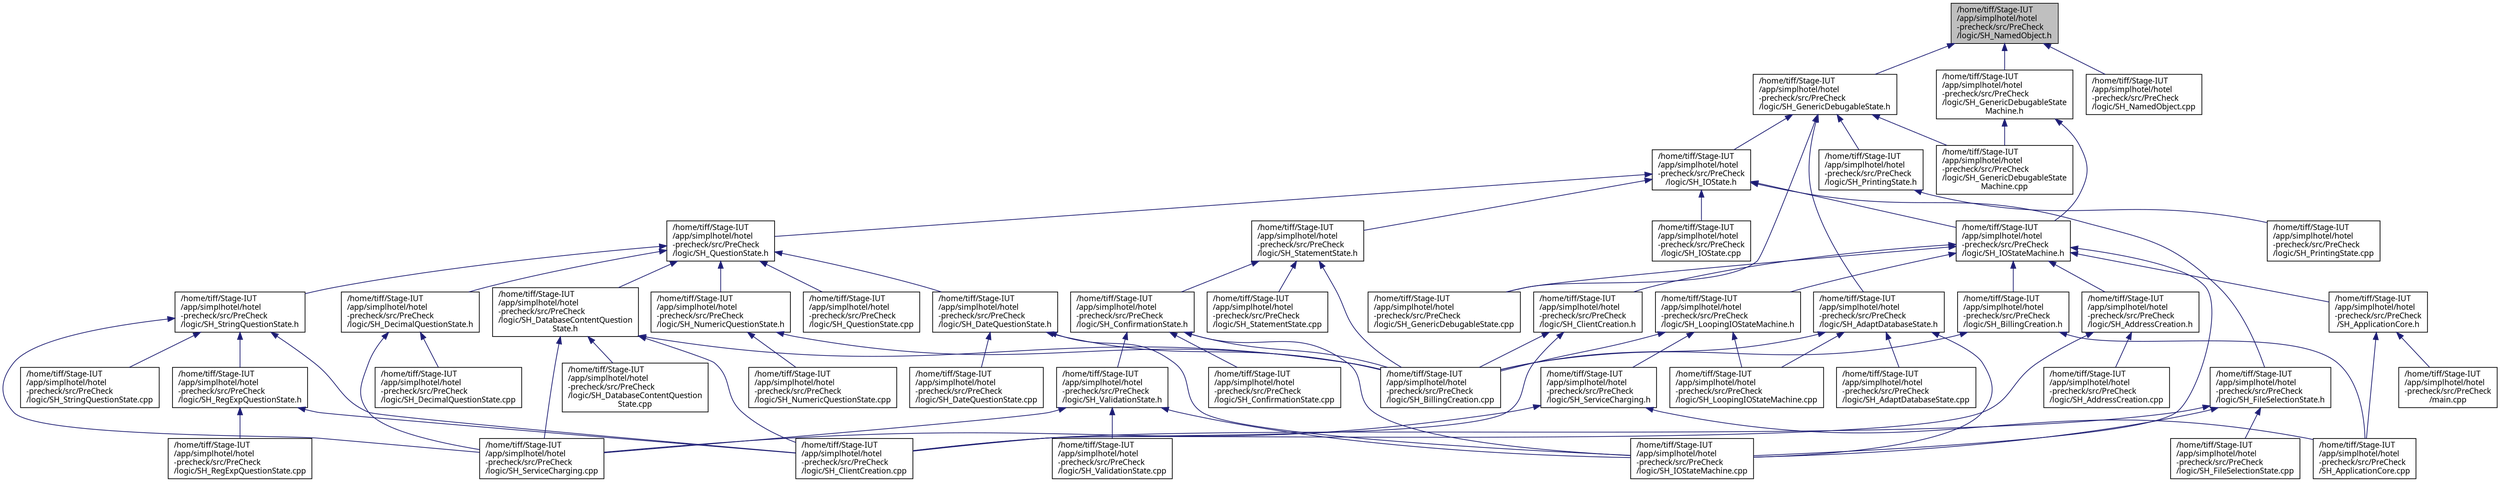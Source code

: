 digraph "/home/tiff/Stage-IUT/app/simplhotel/hotel-precheck/src/PreCheck/logic/SH_NamedObject.h"
{
 // INTERACTIVE_SVG=YES
  bgcolor="transparent";
  edge [fontname="Verdana",fontsize="11",labelfontname="Verdana",labelfontsize="11"];
  node [fontname="Verdana",fontsize="11",shape=record];
  Node1 [label="/home/tiff/Stage-IUT\l/app/simplhotel/hotel\l-precheck/src/PreCheck\l/logic/SH_NamedObject.h",height=0.2,width=0.4,color="black", fillcolor="grey75", style="filled" fontcolor="black"];
  Node1 -> Node2 [dir="back",color="midnightblue",fontsize="11",style="solid",fontname="Verdana"];
  Node2 [label="/home/tiff/Stage-IUT\l/app/simplhotel/hotel\l-precheck/src/PreCheck\l/logic/SH_GenericDebugableState.h",height=0.2,width=0.4,color="black",URL="$SH__GenericDebugableState_8h.html"];
  Node2 -> Node3 [dir="back",color="midnightblue",fontsize="11",style="solid",fontname="Verdana"];
  Node3 [label="/home/tiff/Stage-IUT\l/app/simplhotel/hotel\l-precheck/src/PreCheck\l/logic/SH_AdaptDatabaseState.h",height=0.2,width=0.4,color="black",URL="$SH__AdaptDatabaseState_8h.html"];
  Node3 -> Node4 [dir="back",color="midnightblue",fontsize="11",style="solid",fontname="Verdana"];
  Node4 [label="/home/tiff/Stage-IUT\l/app/simplhotel/hotel\l-precheck/src/PreCheck\l/logic/SH_AdaptDatabaseState.cpp",height=0.2,width=0.4,color="black",URL="$SH__AdaptDatabaseState_8cpp.html"];
  Node3 -> Node5 [dir="back",color="midnightblue",fontsize="11",style="solid",fontname="Verdana"];
  Node5 [label="/home/tiff/Stage-IUT\l/app/simplhotel/hotel\l-precheck/src/PreCheck\l/logic/SH_BillingCreation.cpp",height=0.2,width=0.4,color="black",URL="$SH__BillingCreation_8cpp.html"];
  Node3 -> Node6 [dir="back",color="midnightblue",fontsize="11",style="solid",fontname="Verdana"];
  Node6 [label="/home/tiff/Stage-IUT\l/app/simplhotel/hotel\l-precheck/src/PreCheck\l/logic/SH_IOStateMachine.cpp",height=0.2,width=0.4,color="black",URL="$SH__IOStateMachine_8cpp.html"];
  Node3 -> Node7 [dir="back",color="midnightblue",fontsize="11",style="solid",fontname="Verdana"];
  Node7 [label="/home/tiff/Stage-IUT\l/app/simplhotel/hotel\l-precheck/src/PreCheck\l/logic/SH_LoopingIOStateMachine.cpp",height=0.2,width=0.4,color="black",URL="$SH__LoopingIOStateMachine_8cpp.html"];
  Node2 -> Node8 [dir="back",color="midnightblue",fontsize="11",style="solid",fontname="Verdana"];
  Node8 [label="/home/tiff/Stage-IUT\l/app/simplhotel/hotel\l-precheck/src/PreCheck\l/logic/SH_IOState.h",height=0.2,width=0.4,color="black",URL="$SH__IOState_8h.html"];
  Node8 -> Node9 [dir="back",color="midnightblue",fontsize="11",style="solid",fontname="Verdana"];
  Node9 [label="/home/tiff/Stage-IUT\l/app/simplhotel/hotel\l-precheck/src/PreCheck\l/logic/SH_IOStateMachine.h",height=0.2,width=0.4,color="black",URL="$SH__IOStateMachine_8h.html"];
  Node9 -> Node10 [dir="back",color="midnightblue",fontsize="11",style="solid",fontname="Verdana"];
  Node10 [label="/home/tiff/Stage-IUT\l/app/simplhotel/hotel\l-precheck/src/PreCheck\l/logic/SH_AddressCreation.h",height=0.2,width=0.4,color="black",URL="$SH__AddressCreation_8h.html"];
  Node10 -> Node11 [dir="back",color="midnightblue",fontsize="11",style="solid",fontname="Verdana"];
  Node11 [label="/home/tiff/Stage-IUT\l/app/simplhotel/hotel\l-precheck/src/PreCheck\l/logic/SH_AddressCreation.cpp",height=0.2,width=0.4,color="black",URL="$SH__AddressCreation_8cpp.html"];
  Node10 -> Node12 [dir="back",color="midnightblue",fontsize="11",style="solid",fontname="Verdana"];
  Node12 [label="/home/tiff/Stage-IUT\l/app/simplhotel/hotel\l-precheck/src/PreCheck\l/logic/SH_ClientCreation.cpp",height=0.2,width=0.4,color="black",URL="$SH__ClientCreation_8cpp.html"];
  Node9 -> Node13 [dir="back",color="midnightblue",fontsize="11",style="solid",fontname="Verdana"];
  Node13 [label="/home/tiff/Stage-IUT\l/app/simplhotel/hotel\l-precheck/src/PreCheck\l/logic/SH_BillingCreation.h",height=0.2,width=0.4,color="black",URL="$SH__BillingCreation_8h.html"];
  Node13 -> Node5 [dir="back",color="midnightblue",fontsize="11",style="solid",fontname="Verdana"];
  Node13 -> Node14 [dir="back",color="midnightblue",fontsize="11",style="solid",fontname="Verdana"];
  Node14 [label="/home/tiff/Stage-IUT\l/app/simplhotel/hotel\l-precheck/src/PreCheck\l/SH_ApplicationCore.cpp",height=0.2,width=0.4,color="black",URL="$SH__ApplicationCore_8cpp.html"];
  Node9 -> Node15 [dir="back",color="midnightblue",fontsize="11",style="solid",fontname="Verdana"];
  Node15 [label="/home/tiff/Stage-IUT\l/app/simplhotel/hotel\l-precheck/src/PreCheck\l/logic/SH_LoopingIOStateMachine.h",height=0.2,width=0.4,color="black",URL="$SH__LoopingIOStateMachine_8h.html"];
  Node15 -> Node5 [dir="back",color="midnightblue",fontsize="11",style="solid",fontname="Verdana"];
  Node15 -> Node7 [dir="back",color="midnightblue",fontsize="11",style="solid",fontname="Verdana"];
  Node15 -> Node16 [dir="back",color="midnightblue",fontsize="11",style="solid",fontname="Verdana"];
  Node16 [label="/home/tiff/Stage-IUT\l/app/simplhotel/hotel\l-precheck/src/PreCheck\l/logic/SH_ServiceCharging.h",height=0.2,width=0.4,color="black",URL="$SH__ServiceCharging_8h.html"];
  Node16 -> Node17 [dir="back",color="midnightblue",fontsize="11",style="solid",fontname="Verdana"];
  Node17 [label="/home/tiff/Stage-IUT\l/app/simplhotel/hotel\l-precheck/src/PreCheck\l/logic/SH_ServiceCharging.cpp",height=0.2,width=0.4,color="black",URL="$SH__ServiceCharging_8cpp.html"];
  Node16 -> Node14 [dir="back",color="midnightblue",fontsize="11",style="solid",fontname="Verdana"];
  Node9 -> Node18 [dir="back",color="midnightblue",fontsize="11",style="solid",fontname="Verdana"];
  Node18 [label="/home/tiff/Stage-IUT\l/app/simplhotel/hotel\l-precheck/src/PreCheck\l/logic/SH_ClientCreation.h",height=0.2,width=0.4,color="black",URL="$SH__ClientCreation_8h.html"];
  Node18 -> Node5 [dir="back",color="midnightblue",fontsize="11",style="solid",fontname="Verdana"];
  Node18 -> Node12 [dir="back",color="midnightblue",fontsize="11",style="solid",fontname="Verdana"];
  Node9 -> Node19 [dir="back",color="midnightblue",fontsize="11",style="solid",fontname="Verdana"];
  Node19 [label="/home/tiff/Stage-IUT\l/app/simplhotel/hotel\l-precheck/src/PreCheck\l/logic/SH_GenericDebugableState.cpp",height=0.2,width=0.4,color="black",URL="$SH__GenericDebugableState_8cpp.html"];
  Node9 -> Node6 [dir="back",color="midnightblue",fontsize="11",style="solid",fontname="Verdana"];
  Node9 -> Node20 [dir="back",color="midnightblue",fontsize="11",style="solid",fontname="Verdana"];
  Node20 [label="/home/tiff/Stage-IUT\l/app/simplhotel/hotel\l-precheck/src/PreCheck\l/SH_ApplicationCore.h",height=0.2,width=0.4,color="black",URL="$SH__ApplicationCore_8h.html"];
  Node20 -> Node21 [dir="back",color="midnightblue",fontsize="11",style="solid",fontname="Verdana"];
  Node21 [label="/home/tiff/Stage-IUT\l/app/simplhotel/hotel\l-precheck/src/PreCheck\l/main.cpp",height=0.2,width=0.4,color="black",URL="$main_8cpp.html"];
  Node20 -> Node14 [dir="back",color="midnightblue",fontsize="11",style="solid",fontname="Verdana"];
  Node8 -> Node22 [dir="back",color="midnightblue",fontsize="11",style="solid",fontname="Verdana"];
  Node22 [label="/home/tiff/Stage-IUT\l/app/simplhotel/hotel\l-precheck/src/PreCheck\l/logic/SH_StatementState.h",height=0.2,width=0.4,color="black",URL="$SH__StatementState_8h.html"];
  Node22 -> Node5 [dir="back",color="midnightblue",fontsize="11",style="solid",fontname="Verdana"];
  Node22 -> Node23 [dir="back",color="midnightblue",fontsize="11",style="solid",fontname="Verdana"];
  Node23 [label="/home/tiff/Stage-IUT\l/app/simplhotel/hotel\l-precheck/src/PreCheck\l/logic/SH_ConfirmationState.h",height=0.2,width=0.4,color="black",URL="$SH__ConfirmationState_8h.html"];
  Node23 -> Node5 [dir="back",color="midnightblue",fontsize="11",style="solid",fontname="Verdana"];
  Node23 -> Node24 [dir="back",color="midnightblue",fontsize="11",style="solid",fontname="Verdana"];
  Node24 [label="/home/tiff/Stage-IUT\l/app/simplhotel/hotel\l-precheck/src/PreCheck\l/logic/SH_ConfirmationState.cpp",height=0.2,width=0.4,color="black",URL="$SH__ConfirmationState_8cpp.html"];
  Node23 -> Node25 [dir="back",color="midnightblue",fontsize="11",style="solid",fontname="Verdana"];
  Node25 [label="/home/tiff/Stage-IUT\l/app/simplhotel/hotel\l-precheck/src/PreCheck\l/logic/SH_ValidationState.h",height=0.2,width=0.4,color="black",URL="$SH__ValidationState_8h.html"];
  Node25 -> Node6 [dir="back",color="midnightblue",fontsize="11",style="solid",fontname="Verdana"];
  Node25 -> Node17 [dir="back",color="midnightblue",fontsize="11",style="solid",fontname="Verdana"];
  Node25 -> Node26 [dir="back",color="midnightblue",fontsize="11",style="solid",fontname="Verdana"];
  Node26 [label="/home/tiff/Stage-IUT\l/app/simplhotel/hotel\l-precheck/src/PreCheck\l/logic/SH_ValidationState.cpp",height=0.2,width=0.4,color="black",URL="$SH__ValidationState_8cpp.html"];
  Node23 -> Node6 [dir="back",color="midnightblue",fontsize="11",style="solid",fontname="Verdana"];
  Node22 -> Node27 [dir="back",color="midnightblue",fontsize="11",style="solid",fontname="Verdana"];
  Node27 [label="/home/tiff/Stage-IUT\l/app/simplhotel/hotel\l-precheck/src/PreCheck\l/logic/SH_StatementState.cpp",height=0.2,width=0.4,color="black",URL="$SH__StatementState_8cpp.html"];
  Node8 -> Node28 [dir="back",color="midnightblue",fontsize="11",style="solid",fontname="Verdana"];
  Node28 [label="/home/tiff/Stage-IUT\l/app/simplhotel/hotel\l-precheck/src/PreCheck\l/logic/SH_QuestionState.h",height=0.2,width=0.4,color="black",URL="$SH__QuestionState_8h.html"];
  Node28 -> Node29 [dir="back",color="midnightblue",fontsize="11",style="solid",fontname="Verdana"];
  Node29 [label="/home/tiff/Stage-IUT\l/app/simplhotel/hotel\l-precheck/src/PreCheck\l/logic/SH_NumericQuestionState.h",height=0.2,width=0.4,color="black",URL="$SH__NumericQuestionState_8h.html"];
  Node29 -> Node5 [dir="back",color="midnightblue",fontsize="11",style="solid",fontname="Verdana"];
  Node29 -> Node30 [dir="back",color="midnightblue",fontsize="11",style="solid",fontname="Verdana"];
  Node30 [label="/home/tiff/Stage-IUT\l/app/simplhotel/hotel\l-precheck/src/PreCheck\l/logic/SH_NumericQuestionState.cpp",height=0.2,width=0.4,color="black",URL="$SH__NumericQuestionState_8cpp.html"];
  Node28 -> Node31 [dir="back",color="midnightblue",fontsize="11",style="solid",fontname="Verdana"];
  Node31 [label="/home/tiff/Stage-IUT\l/app/simplhotel/hotel\l-precheck/src/PreCheck\l/logic/SH_DateQuestionState.h",height=0.2,width=0.4,color="black",URL="$SH__DateQuestionState_8h.html"];
  Node31 -> Node5 [dir="back",color="midnightblue",fontsize="11",style="solid",fontname="Verdana"];
  Node31 -> Node32 [dir="back",color="midnightblue",fontsize="11",style="solid",fontname="Verdana"];
  Node32 [label="/home/tiff/Stage-IUT\l/app/simplhotel/hotel\l-precheck/src/PreCheck\l/logic/SH_DateQuestionState.cpp",height=0.2,width=0.4,color="black",URL="$SH__DateQuestionState_8cpp.html"];
  Node31 -> Node6 [dir="back",color="midnightblue",fontsize="11",style="solid",fontname="Verdana"];
  Node28 -> Node33 [dir="back",color="midnightblue",fontsize="11",style="solid",fontname="Verdana"];
  Node33 [label="/home/tiff/Stage-IUT\l/app/simplhotel/hotel\l-precheck/src/PreCheck\l/logic/SH_DatabaseContentQuestion\lState.h",height=0.2,width=0.4,color="black",URL="$SH__DatabaseContentQuestionState_8h.html"];
  Node33 -> Node5 [dir="back",color="midnightblue",fontsize="11",style="solid",fontname="Verdana"];
  Node33 -> Node12 [dir="back",color="midnightblue",fontsize="11",style="solid",fontname="Verdana"];
  Node33 -> Node34 [dir="back",color="midnightblue",fontsize="11",style="solid",fontname="Verdana"];
  Node34 [label="/home/tiff/Stage-IUT\l/app/simplhotel/hotel\l-precheck/src/PreCheck\l/logic/SH_DatabaseContentQuestion\lState.cpp",height=0.2,width=0.4,color="black",URL="$SH__DatabaseContentQuestionState_8cpp.html"];
  Node33 -> Node17 [dir="back",color="midnightblue",fontsize="11",style="solid",fontname="Verdana"];
  Node28 -> Node35 [dir="back",color="midnightblue",fontsize="11",style="solid",fontname="Verdana"];
  Node35 [label="/home/tiff/Stage-IUT\l/app/simplhotel/hotel\l-precheck/src/PreCheck\l/logic/SH_StringQuestionState.h",height=0.2,width=0.4,color="black",URL="$SH__StringQuestionState_8h.html"];
  Node35 -> Node12 [dir="back",color="midnightblue",fontsize="11",style="solid",fontname="Verdana"];
  Node35 -> Node36 [dir="back",color="midnightblue",fontsize="11",style="solid",fontname="Verdana"];
  Node36 [label="/home/tiff/Stage-IUT\l/app/simplhotel/hotel\l-precheck/src/PreCheck\l/logic/SH_RegExpQuestionState.h",height=0.2,width=0.4,color="black",URL="$SH__RegExpQuestionState_8h.html"];
  Node36 -> Node12 [dir="back",color="midnightblue",fontsize="11",style="solid",fontname="Verdana"];
  Node36 -> Node37 [dir="back",color="midnightblue",fontsize="11",style="solid",fontname="Verdana"];
  Node37 [label="/home/tiff/Stage-IUT\l/app/simplhotel/hotel\l-precheck/src/PreCheck\l/logic/SH_RegExpQuestionState.cpp",height=0.2,width=0.4,color="black",URL="$SH__RegExpQuestionState_8cpp.html"];
  Node35 -> Node17 [dir="back",color="midnightblue",fontsize="11",style="solid",fontname="Verdana"];
  Node35 -> Node38 [dir="back",color="midnightblue",fontsize="11",style="solid",fontname="Verdana"];
  Node38 [label="/home/tiff/Stage-IUT\l/app/simplhotel/hotel\l-precheck/src/PreCheck\l/logic/SH_StringQuestionState.cpp",height=0.2,width=0.4,color="black",URL="$SH__StringQuestionState_8cpp.html"];
  Node28 -> Node39 [dir="back",color="midnightblue",fontsize="11",style="solid",fontname="Verdana"];
  Node39 [label="/home/tiff/Stage-IUT\l/app/simplhotel/hotel\l-precheck/src/PreCheck\l/logic/SH_DecimalQuestionState.h",height=0.2,width=0.4,color="black",URL="$SH__DecimalQuestionState_8h.html"];
  Node39 -> Node40 [dir="back",color="midnightblue",fontsize="11",style="solid",fontname="Verdana"];
  Node40 [label="/home/tiff/Stage-IUT\l/app/simplhotel/hotel\l-precheck/src/PreCheck\l/logic/SH_DecimalQuestionState.cpp",height=0.2,width=0.4,color="black",URL="$SH__DecimalQuestionState_8cpp.html"];
  Node39 -> Node17 [dir="back",color="midnightblue",fontsize="11",style="solid",fontname="Verdana"];
  Node28 -> Node41 [dir="back",color="midnightblue",fontsize="11",style="solid",fontname="Verdana"];
  Node41 [label="/home/tiff/Stage-IUT\l/app/simplhotel/hotel\l-precheck/src/PreCheck\l/logic/SH_QuestionState.cpp",height=0.2,width=0.4,color="black",URL="$SH__QuestionState_8cpp.html"];
  Node8 -> Node42 [dir="back",color="midnightblue",fontsize="11",style="solid",fontname="Verdana"];
  Node42 [label="/home/tiff/Stage-IUT\l/app/simplhotel/hotel\l-precheck/src/PreCheck\l/logic/SH_FileSelectionState.h",height=0.2,width=0.4,color="black",URL="$SH__FileSelectionState_8h.html"];
  Node42 -> Node12 [dir="back",color="midnightblue",fontsize="11",style="solid",fontname="Verdana"];
  Node42 -> Node43 [dir="back",color="midnightblue",fontsize="11",style="solid",fontname="Verdana"];
  Node43 [label="/home/tiff/Stage-IUT\l/app/simplhotel/hotel\l-precheck/src/PreCheck\l/logic/SH_FileSelectionState.cpp",height=0.2,width=0.4,color="black",URL="$SH__FileSelectionState_8cpp.html"];
  Node42 -> Node6 [dir="back",color="midnightblue",fontsize="11",style="solid",fontname="Verdana"];
  Node8 -> Node44 [dir="back",color="midnightblue",fontsize="11",style="solid",fontname="Verdana"];
  Node44 [label="/home/tiff/Stage-IUT\l/app/simplhotel/hotel\l-precheck/src/PreCheck\l/logic/SH_IOState.cpp",height=0.2,width=0.4,color="black",URL="$SH__IOState_8cpp.html"];
  Node2 -> Node19 [dir="back",color="midnightblue",fontsize="11",style="solid",fontname="Verdana"];
  Node2 -> Node45 [dir="back",color="midnightblue",fontsize="11",style="solid",fontname="Verdana"];
  Node45 [label="/home/tiff/Stage-IUT\l/app/simplhotel/hotel\l-precheck/src/PreCheck\l/logic/SH_GenericDebugableState\lMachine.cpp",height=0.2,width=0.4,color="black",URL="$SH__GenericDebugableStateMachine_8cpp.html"];
  Node2 -> Node46 [dir="back",color="midnightblue",fontsize="11",style="solid",fontname="Verdana"];
  Node46 [label="/home/tiff/Stage-IUT\l/app/simplhotel/hotel\l-precheck/src/PreCheck\l/logic/SH_PrintingState.h",height=0.2,width=0.4,color="black",URL="$SH__PrintingState_8h.html"];
  Node46 -> Node47 [dir="back",color="midnightblue",fontsize="11",style="solid",fontname="Verdana"];
  Node47 [label="/home/tiff/Stage-IUT\l/app/simplhotel/hotel\l-precheck/src/PreCheck\l/logic/SH_PrintingState.cpp",height=0.2,width=0.4,color="black",URL="$SH__PrintingState_8cpp.html"];
  Node1 -> Node48 [dir="back",color="midnightblue",fontsize="11",style="solid",fontname="Verdana"];
  Node48 [label="/home/tiff/Stage-IUT\l/app/simplhotel/hotel\l-precheck/src/PreCheck\l/logic/SH_GenericDebugableState\lMachine.h",height=0.2,width=0.4,color="black",URL="$SH__GenericDebugableStateMachine_8h.html"];
  Node48 -> Node9 [dir="back",color="midnightblue",fontsize="11",style="solid",fontname="Verdana"];
  Node48 -> Node45 [dir="back",color="midnightblue",fontsize="11",style="solid",fontname="Verdana"];
  Node1 -> Node49 [dir="back",color="midnightblue",fontsize="11",style="solid",fontname="Verdana"];
  Node49 [label="/home/tiff/Stage-IUT\l/app/simplhotel/hotel\l-precheck/src/PreCheck\l/logic/SH_NamedObject.cpp",height=0.2,width=0.4,color="black",URL="$SH__NamedObject_8cpp.html"];
}
